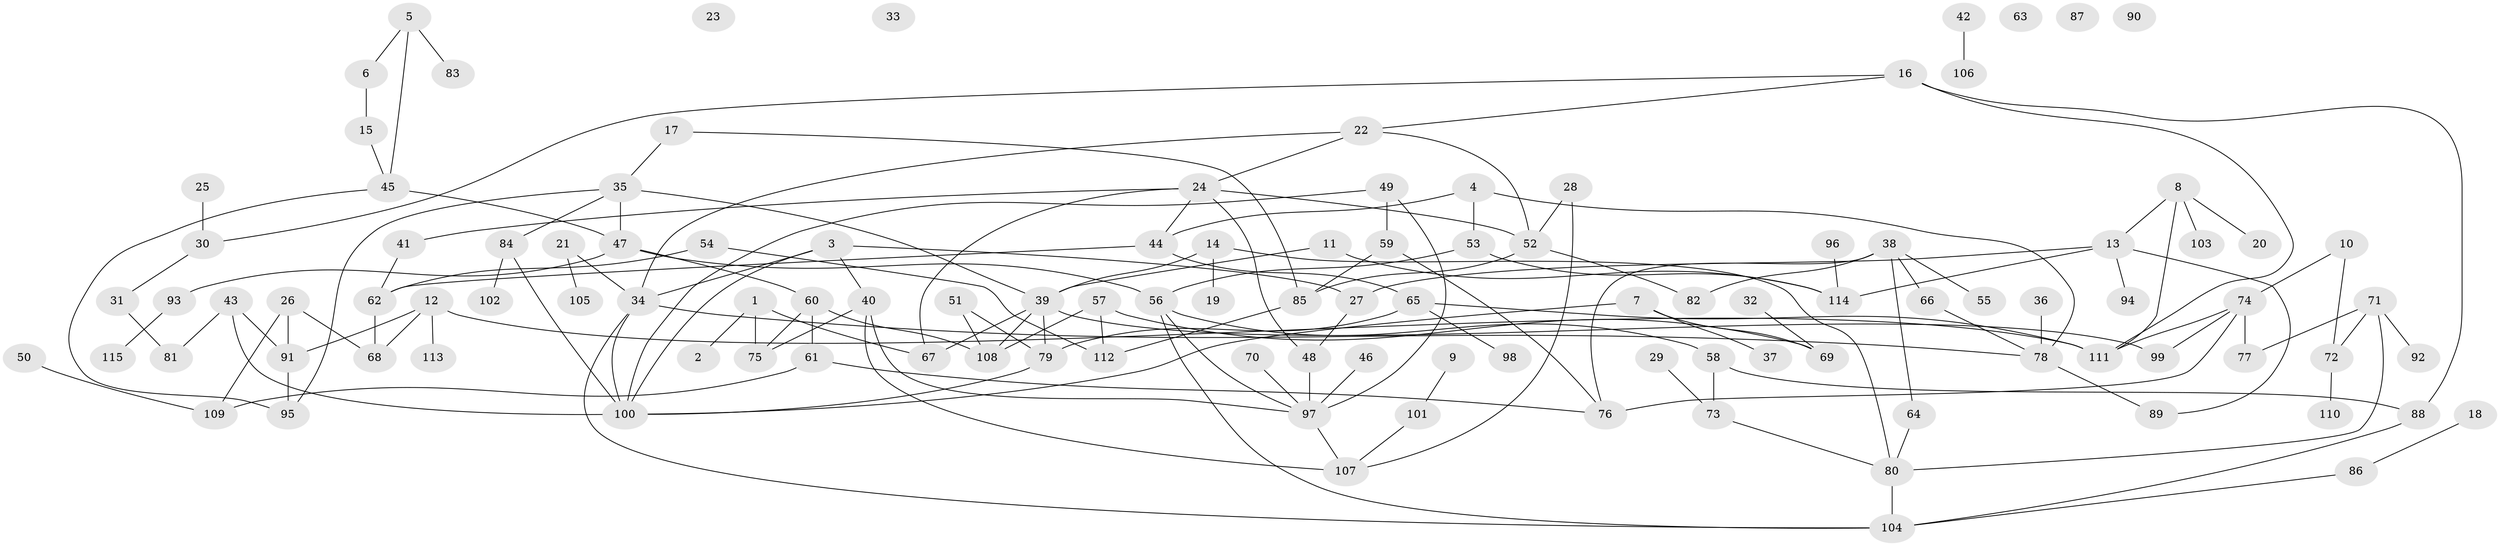 // Generated by graph-tools (version 1.1) at 2025/33/03/09/25 02:33:41]
// undirected, 115 vertices, 157 edges
graph export_dot {
graph [start="1"]
  node [color=gray90,style=filled];
  1;
  2;
  3;
  4;
  5;
  6;
  7;
  8;
  9;
  10;
  11;
  12;
  13;
  14;
  15;
  16;
  17;
  18;
  19;
  20;
  21;
  22;
  23;
  24;
  25;
  26;
  27;
  28;
  29;
  30;
  31;
  32;
  33;
  34;
  35;
  36;
  37;
  38;
  39;
  40;
  41;
  42;
  43;
  44;
  45;
  46;
  47;
  48;
  49;
  50;
  51;
  52;
  53;
  54;
  55;
  56;
  57;
  58;
  59;
  60;
  61;
  62;
  63;
  64;
  65;
  66;
  67;
  68;
  69;
  70;
  71;
  72;
  73;
  74;
  75;
  76;
  77;
  78;
  79;
  80;
  81;
  82;
  83;
  84;
  85;
  86;
  87;
  88;
  89;
  90;
  91;
  92;
  93;
  94;
  95;
  96;
  97;
  98;
  99;
  100;
  101;
  102;
  103;
  104;
  105;
  106;
  107;
  108;
  109;
  110;
  111;
  112;
  113;
  114;
  115;
  1 -- 2;
  1 -- 67;
  1 -- 75;
  3 -- 27;
  3 -- 34;
  3 -- 40;
  3 -- 100;
  4 -- 44;
  4 -- 53;
  4 -- 78;
  5 -- 6;
  5 -- 45;
  5 -- 83;
  6 -- 15;
  7 -- 37;
  7 -- 69;
  7 -- 100;
  8 -- 13;
  8 -- 20;
  8 -- 103;
  8 -- 111;
  9 -- 101;
  10 -- 72;
  10 -- 74;
  11 -- 39;
  11 -- 114;
  12 -- 68;
  12 -- 91;
  12 -- 111;
  12 -- 113;
  13 -- 27;
  13 -- 89;
  13 -- 94;
  13 -- 114;
  14 -- 19;
  14 -- 39;
  14 -- 80;
  15 -- 45;
  16 -- 22;
  16 -- 30;
  16 -- 88;
  16 -- 111;
  17 -- 35;
  17 -- 85;
  18 -- 86;
  21 -- 34;
  21 -- 105;
  22 -- 24;
  22 -- 34;
  22 -- 52;
  24 -- 41;
  24 -- 44;
  24 -- 48;
  24 -- 52;
  24 -- 67;
  25 -- 30;
  26 -- 68;
  26 -- 91;
  26 -- 109;
  27 -- 48;
  28 -- 52;
  28 -- 107;
  29 -- 73;
  30 -- 31;
  31 -- 81;
  32 -- 69;
  34 -- 78;
  34 -- 100;
  34 -- 104;
  35 -- 39;
  35 -- 47;
  35 -- 84;
  35 -- 95;
  36 -- 78;
  38 -- 55;
  38 -- 64;
  38 -- 66;
  38 -- 76;
  38 -- 82;
  39 -- 67;
  39 -- 79;
  39 -- 99;
  39 -- 108;
  40 -- 75;
  40 -- 97;
  40 -- 107;
  41 -- 62;
  42 -- 106;
  43 -- 81;
  43 -- 91;
  43 -- 100;
  44 -- 62;
  44 -- 65;
  45 -- 47;
  45 -- 95;
  46 -- 97;
  47 -- 56;
  47 -- 60;
  47 -- 93;
  48 -- 97;
  49 -- 59;
  49 -- 97;
  49 -- 100;
  50 -- 109;
  51 -- 79;
  51 -- 108;
  52 -- 82;
  52 -- 85;
  53 -- 56;
  53 -- 114;
  54 -- 62;
  54 -- 112;
  56 -- 58;
  56 -- 97;
  56 -- 104;
  57 -- 69;
  57 -- 108;
  57 -- 112;
  58 -- 73;
  58 -- 88;
  59 -- 76;
  59 -- 85;
  60 -- 61;
  60 -- 75;
  60 -- 108;
  61 -- 76;
  61 -- 109;
  62 -- 68;
  64 -- 80;
  65 -- 79;
  65 -- 98;
  65 -- 111;
  66 -- 78;
  70 -- 97;
  71 -- 72;
  71 -- 77;
  71 -- 80;
  71 -- 92;
  72 -- 110;
  73 -- 80;
  74 -- 76;
  74 -- 77;
  74 -- 99;
  74 -- 111;
  78 -- 89;
  79 -- 100;
  80 -- 104;
  84 -- 100;
  84 -- 102;
  85 -- 112;
  86 -- 104;
  88 -- 104;
  91 -- 95;
  93 -- 115;
  96 -- 114;
  97 -- 107;
  101 -- 107;
}
